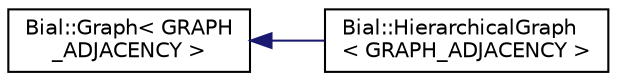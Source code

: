digraph "Graphical Class Hierarchy"
{
  edge [fontname="Helvetica",fontsize="10",labelfontname="Helvetica",labelfontsize="10"];
  node [fontname="Helvetica",fontsize="10",shape=record];
  rankdir="LR";
  Node1 [label="Bial::Graph\< GRAPH\l_ADJACENCY \>",height=0.2,width=0.4,color="black", fillcolor="white", style="filled",URL="$class_bial_1_1_graph.html"];
  Node1 -> Node2 [dir="back",color="midnightblue",fontsize="10",style="solid",fontname="Helvetica"];
  Node2 [label="Bial::HierarchicalGraph\l\< GRAPH_ADJACENCY \>",height=0.2,width=0.4,color="black", fillcolor="white", style="filled",URL="$class_bial_1_1_hierarchical_graph.html"];
}
